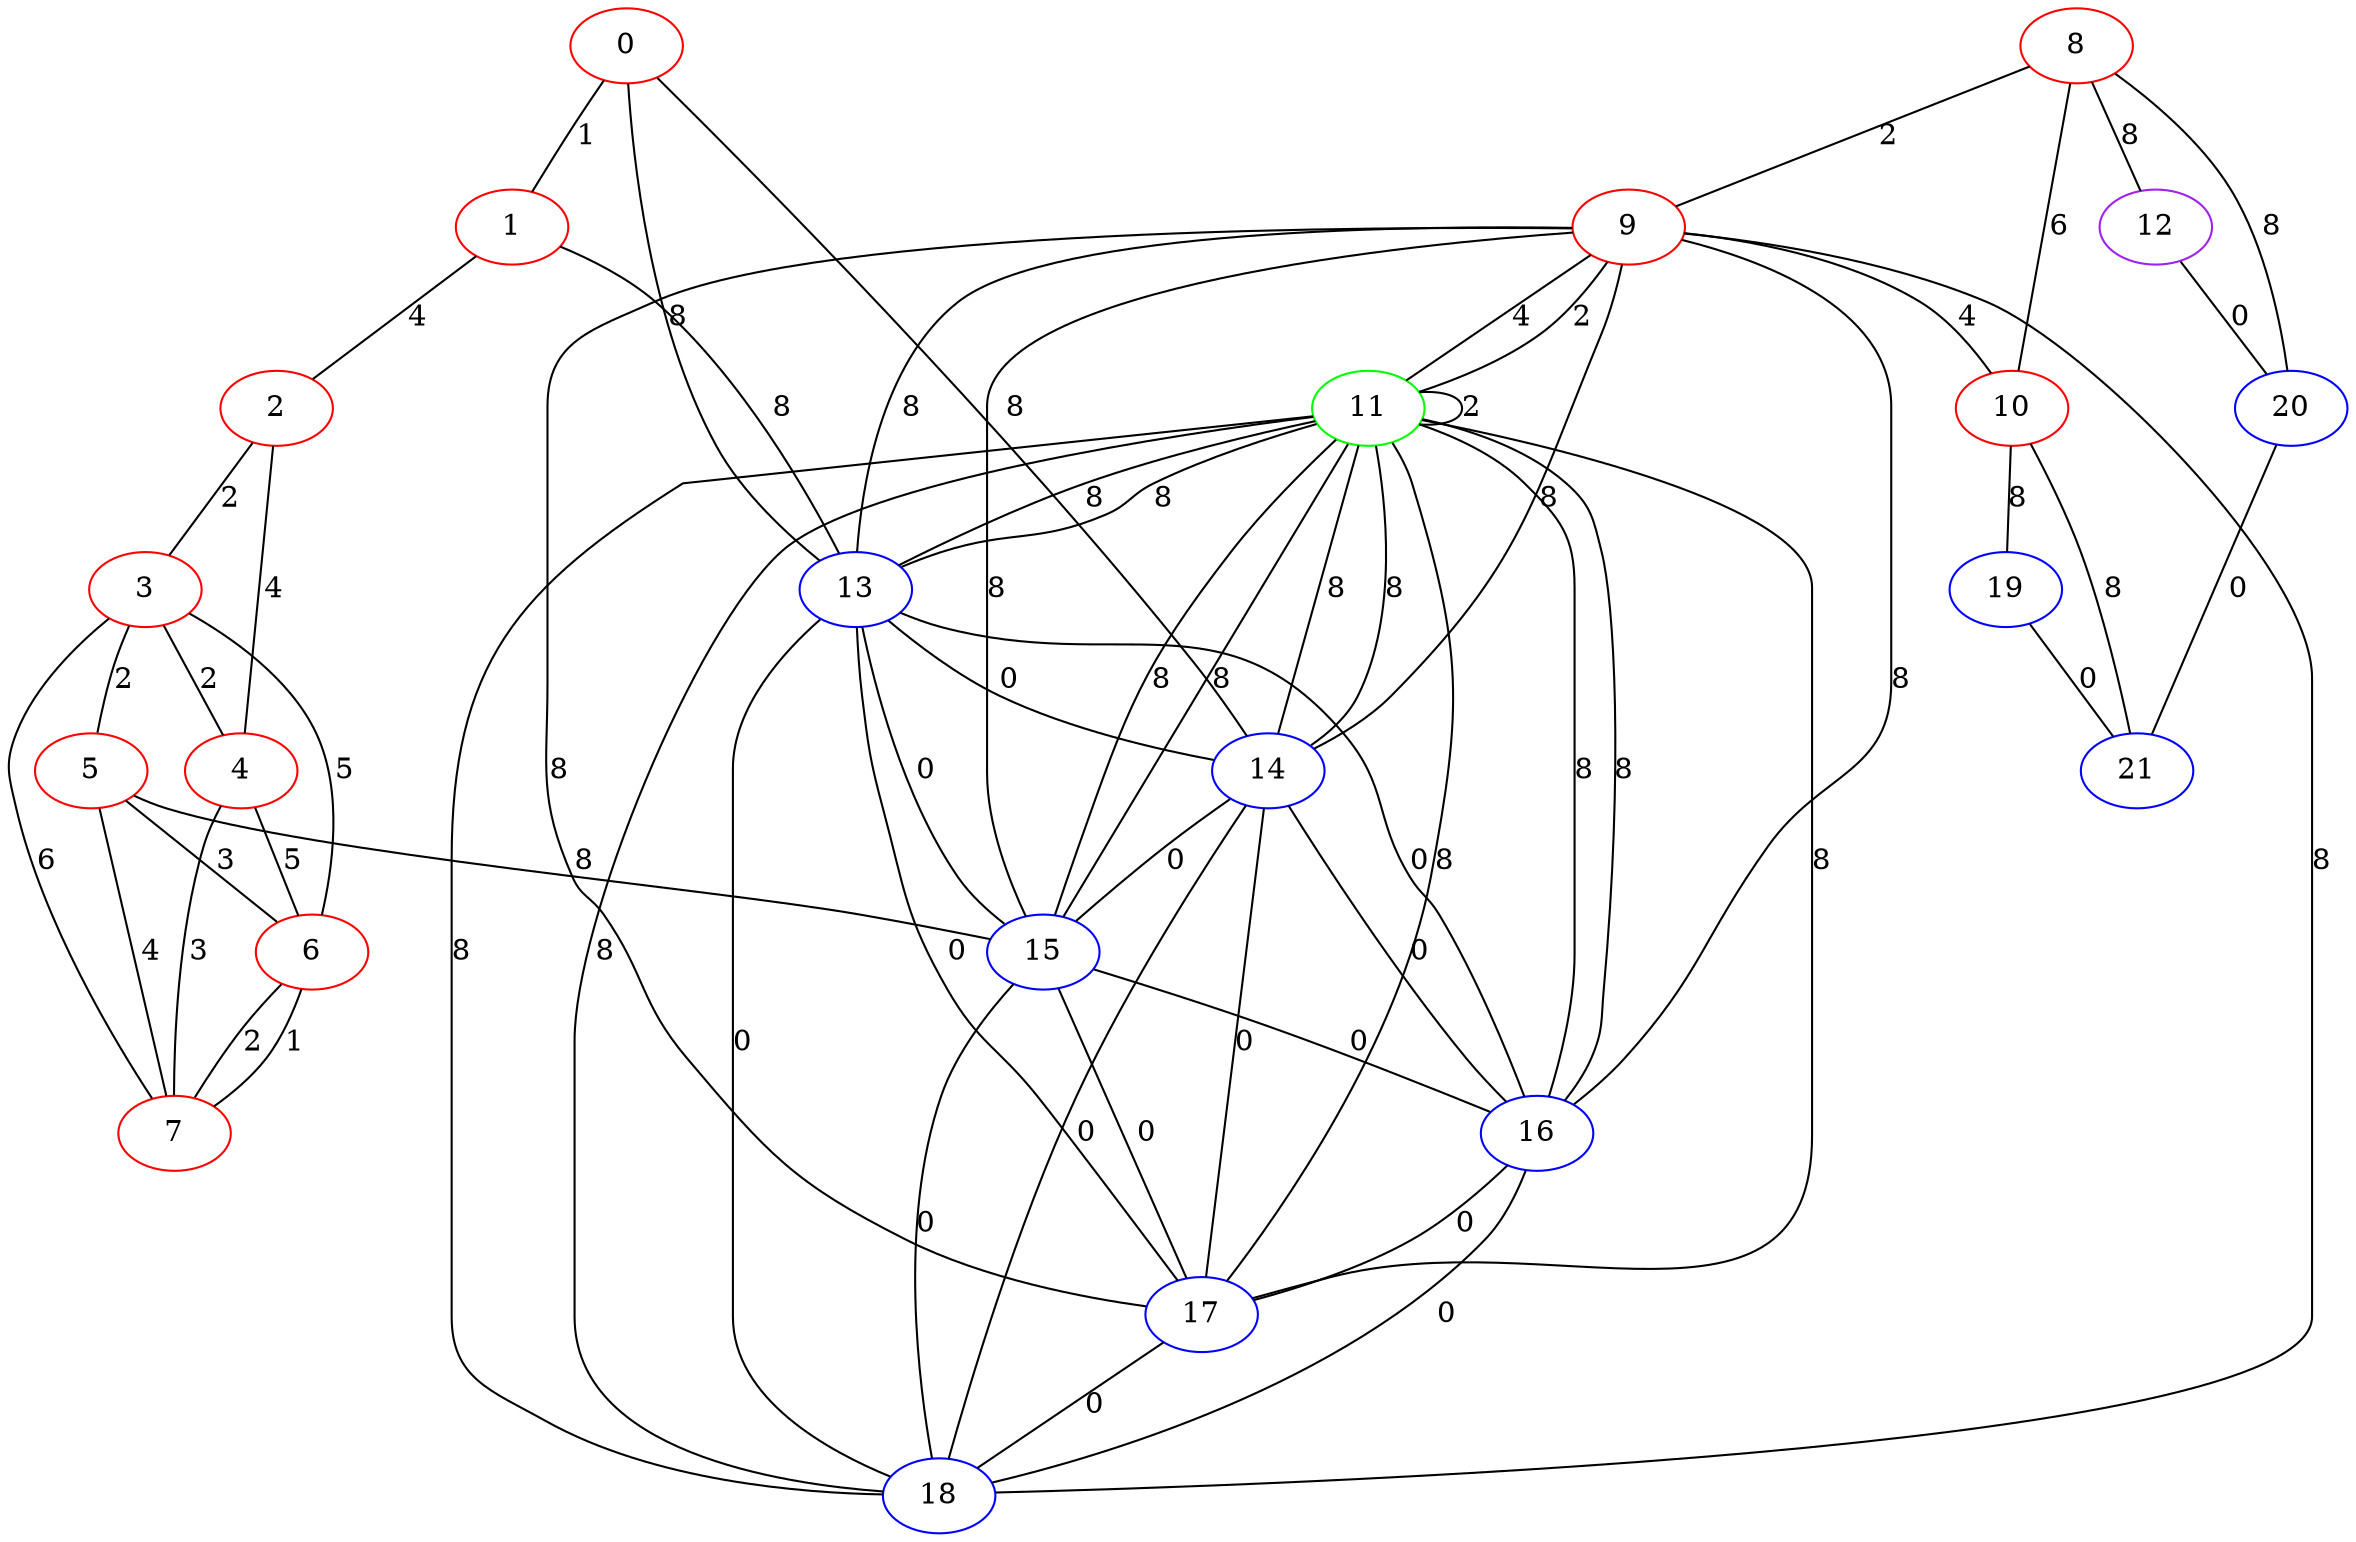 graph "" {
0 [color=red, weight=1];
1 [color=red, weight=1];
2 [color=red, weight=1];
3 [color=red, weight=1];
4 [color=red, weight=1];
5 [color=red, weight=1];
6 [color=red, weight=1];
7 [color=red, weight=1];
8 [color=red, weight=1];
9 [color=red, weight=1];
10 [color=red, weight=1];
11 [color=green, weight=2];
12 [color=purple, weight=4];
13 [color=blue, weight=3];
14 [color=blue, weight=3];
15 [color=blue, weight=3];
16 [color=blue, weight=3];
17 [color=blue, weight=3];
18 [color=blue, weight=3];
19 [color=blue, weight=3];
20 [color=blue, weight=3];
21 [color=blue, weight=3];
0 -- 1  [key=0, label=1];
0 -- 13  [key=0, label=8];
0 -- 14  [key=0, label=8];
1 -- 2  [key=0, label=4];
1 -- 13  [key=0, label=8];
2 -- 3  [key=0, label=2];
2 -- 4  [key=0, label=4];
3 -- 4  [key=0, label=2];
3 -- 5  [key=0, label=2];
3 -- 6  [key=0, label=5];
3 -- 7  [key=0, label=6];
4 -- 6  [key=0, label=5];
4 -- 7  [key=0, label=3];
5 -- 15  [key=0, label=8];
5 -- 6  [key=0, label=3];
5 -- 7  [key=0, label=4];
6 -- 7  [key=0, label=1];
6 -- 7  [key=1, label=2];
8 -- 9  [key=0, label=2];
8 -- 10  [key=0, label=6];
8 -- 12  [key=0, label=8];
8 -- 20  [key=0, label=8];
9 -- 10  [key=0, label=4];
9 -- 11  [key=0, label=4];
9 -- 11  [key=1, label=2];
9 -- 13  [key=0, label=8];
9 -- 14  [key=0, label=8];
9 -- 15  [key=0, label=8];
9 -- 16  [key=0, label=8];
9 -- 17  [key=0, label=8];
9 -- 18  [key=0, label=8];
10 -- 19  [key=0, label=8];
10 -- 21  [key=0, label=8];
11 -- 11  [key=0, label=2];
11 -- 13  [key=0, label=8];
11 -- 13  [key=1, label=8];
11 -- 14  [key=0, label=8];
11 -- 14  [key=1, label=8];
11 -- 15  [key=0, label=8];
11 -- 15  [key=1, label=8];
11 -- 16  [key=0, label=8];
11 -- 16  [key=1, label=8];
11 -- 17  [key=0, label=8];
11 -- 17  [key=1, label=8];
11 -- 18  [key=0, label=8];
11 -- 18  [key=1, label=8];
12 -- 20  [key=0, label=0];
13 -- 14  [key=0, label=0];
13 -- 15  [key=0, label=0];
13 -- 16  [key=0, label=0];
13 -- 17  [key=0, label=0];
13 -- 18  [key=0, label=0];
14 -- 15  [key=0, label=0];
14 -- 16  [key=0, label=0];
14 -- 17  [key=0, label=0];
14 -- 18  [key=0, label=0];
15 -- 16  [key=0, label=0];
15 -- 17  [key=0, label=0];
15 -- 18  [key=0, label=0];
16 -- 17  [key=0, label=0];
16 -- 18  [key=0, label=0];
17 -- 18  [key=0, label=0];
19 -- 21  [key=0, label=0];
20 -- 21  [key=0, label=0];
}
